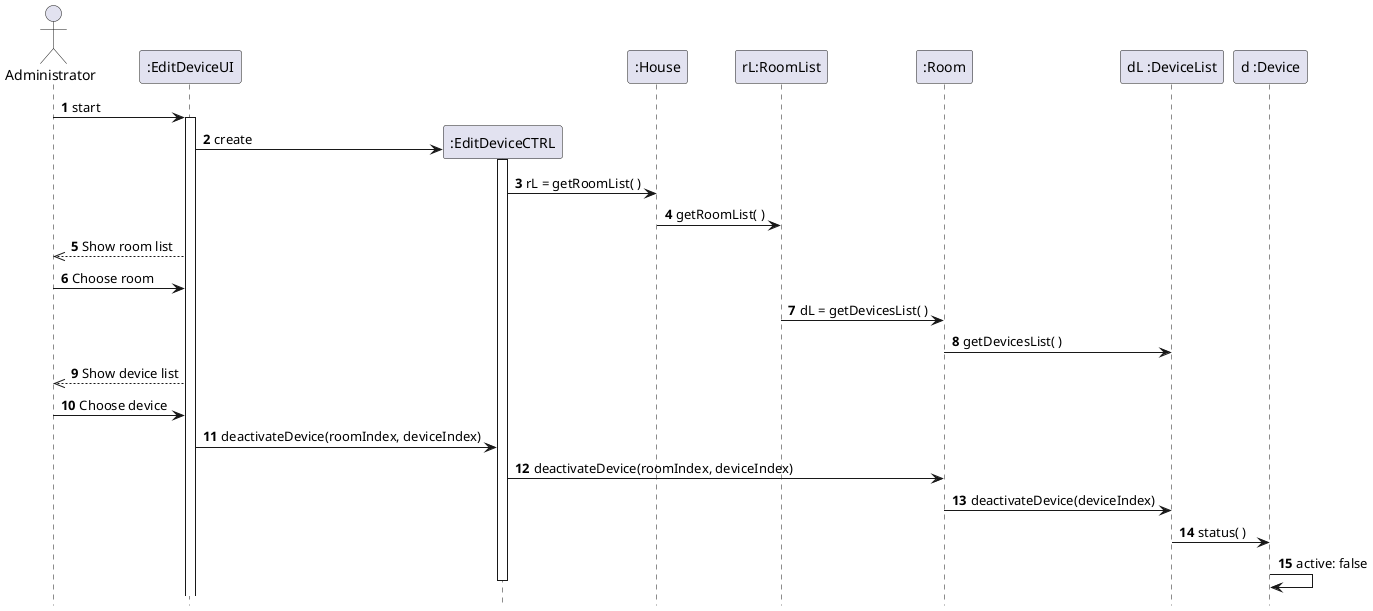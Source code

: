 @startuml
autonumber
hidefootbox

actor Administrator

Administrator -> ":EditDeviceUI": start

create ":EditDeviceCTRL"
activate ":EditDeviceUI"
":EditDeviceUI" -> ":EditDeviceCTRL": create

activate ":EditDeviceCTRL"
":EditDeviceCTRL" -> ":House": rL = getRoomList( )

":House" -> "rL:RoomList": getRoomList( )

Administrator <<-- ":EditDeviceUI": Show room list

Administrator -> ":EditDeviceUI": Choose room

"rL:RoomList" -> ":Room": dL = getDevicesList( )

":Room" -> "dL :DeviceList": getDevicesList( )

Administrator <<-- ":EditDeviceUI": Show device list

Administrator -> ":EditDeviceUI": Choose device

":EditDeviceUI" -> ":EditDeviceCTRL": deactivateDevice(roomIndex, deviceIndex)

":EditDeviceCTRL" -> ":Room": deactivateDevice(roomIndex, deviceIndex)

":Room" -> "dL :DeviceList": deactivateDevice(deviceIndex)

"dL :DeviceList" -> "d :Device": status( )

"d :Device" -> "d :Device": active: false

deactivate ":EditDeviceCTRL"
@enduml